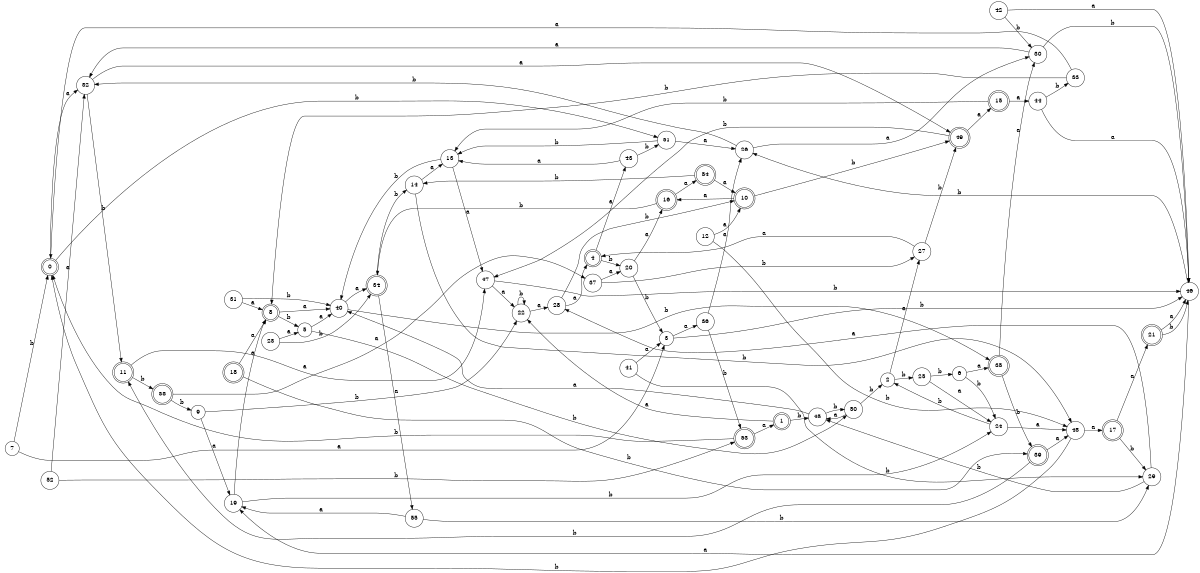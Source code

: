 digraph n45_10 {
__start0 [label="" shape="none"];

rankdir=LR;
size="8,5";

s0 [style="rounded,filled", color="black", fillcolor="white" shape="doublecircle", label="0"];
s1 [style="rounded,filled", color="black", fillcolor="white" shape="doublecircle", label="1"];
s2 [style="filled", color="black", fillcolor="white" shape="circle", label="2"];
s3 [style="filled", color="black", fillcolor="white" shape="circle", label="3"];
s4 [style="rounded,filled", color="black", fillcolor="white" shape="doublecircle", label="4"];
s5 [style="filled", color="black", fillcolor="white" shape="circle", label="5"];
s6 [style="filled", color="black", fillcolor="white" shape="circle", label="6"];
s7 [style="filled", color="black", fillcolor="white" shape="circle", label="7"];
s8 [style="rounded,filled", color="black", fillcolor="white" shape="doublecircle", label="8"];
s9 [style="filled", color="black", fillcolor="white" shape="circle", label="9"];
s10 [style="rounded,filled", color="black", fillcolor="white" shape="doublecircle", label="10"];
s11 [style="rounded,filled", color="black", fillcolor="white" shape="doublecircle", label="11"];
s12 [style="filled", color="black", fillcolor="white" shape="circle", label="12"];
s13 [style="filled", color="black", fillcolor="white" shape="circle", label="13"];
s14 [style="filled", color="black", fillcolor="white" shape="circle", label="14"];
s15 [style="rounded,filled", color="black", fillcolor="white" shape="doublecircle", label="15"];
s16 [style="rounded,filled", color="black", fillcolor="white" shape="doublecircle", label="16"];
s17 [style="rounded,filled", color="black", fillcolor="white" shape="doublecircle", label="17"];
s18 [style="rounded,filled", color="black", fillcolor="white" shape="doublecircle", label="18"];
s19 [style="filled", color="black", fillcolor="white" shape="circle", label="19"];
s20 [style="filled", color="black", fillcolor="white" shape="circle", label="20"];
s21 [style="rounded,filled", color="black", fillcolor="white" shape="doublecircle", label="21"];
s22 [style="filled", color="black", fillcolor="white" shape="circle", label="22"];
s23 [style="filled", color="black", fillcolor="white" shape="circle", label="23"];
s24 [style="filled", color="black", fillcolor="white" shape="circle", label="24"];
s25 [style="filled", color="black", fillcolor="white" shape="circle", label="25"];
s26 [style="filled", color="black", fillcolor="white" shape="circle", label="26"];
s27 [style="filled", color="black", fillcolor="white" shape="circle", label="27"];
s28 [style="filled", color="black", fillcolor="white" shape="circle", label="28"];
s29 [style="filled", color="black", fillcolor="white" shape="circle", label="29"];
s30 [style="filled", color="black", fillcolor="white" shape="circle", label="30"];
s31 [style="filled", color="black", fillcolor="white" shape="circle", label="31"];
s32 [style="filled", color="black", fillcolor="white" shape="circle", label="32"];
s33 [style="filled", color="black", fillcolor="white" shape="circle", label="33"];
s34 [style="rounded,filled", color="black", fillcolor="white" shape="doublecircle", label="34"];
s35 [style="rounded,filled", color="black", fillcolor="white" shape="doublecircle", label="35"];
s36 [style="filled", color="black", fillcolor="white" shape="circle", label="36"];
s37 [style="filled", color="black", fillcolor="white" shape="circle", label="37"];
s38 [style="rounded,filled", color="black", fillcolor="white" shape="doublecircle", label="38"];
s39 [style="rounded,filled", color="black", fillcolor="white" shape="doublecircle", label="39"];
s40 [style="filled", color="black", fillcolor="white" shape="circle", label="40"];
s41 [style="filled", color="black", fillcolor="white" shape="circle", label="41"];
s42 [style="filled", color="black", fillcolor="white" shape="circle", label="42"];
s43 [style="filled", color="black", fillcolor="white" shape="circle", label="43"];
s44 [style="filled", color="black", fillcolor="white" shape="circle", label="44"];
s45 [style="filled", color="black", fillcolor="white" shape="circle", label="45"];
s46 [style="filled", color="black", fillcolor="white" shape="circle", label="46"];
s47 [style="filled", color="black", fillcolor="white" shape="circle", label="47"];
s48 [style="filled", color="black", fillcolor="white" shape="circle", label="48"];
s49 [style="rounded,filled", color="black", fillcolor="white" shape="doublecircle", label="49"];
s50 [style="filled", color="black", fillcolor="white" shape="circle", label="50"];
s51 [style="filled", color="black", fillcolor="white" shape="circle", label="51"];
s52 [style="filled", color="black", fillcolor="white" shape="circle", label="52"];
s53 [style="rounded,filled", color="black", fillcolor="white" shape="doublecircle", label="53"];
s54 [style="rounded,filled", color="black", fillcolor="white" shape="doublecircle", label="54"];
s55 [style="filled", color="black", fillcolor="white" shape="circle", label="55"];
s0 -> s32 [label="a"];
s0 -> s51 [label="b"];
s1 -> s22 [label="a"];
s1 -> s45 [label="b"];
s2 -> s27 [label="a"];
s2 -> s25 [label="b"];
s3 -> s36 [label="a"];
s3 -> s46 [label="b"];
s4 -> s43 [label="a"];
s4 -> s20 [label="b"];
s5 -> s40 [label="a"];
s5 -> s50 [label="b"];
s6 -> s35 [label="a"];
s6 -> s24 [label="b"];
s7 -> s3 [label="a"];
s7 -> s0 [label="b"];
s8 -> s40 [label="a"];
s8 -> s5 [label="b"];
s9 -> s19 [label="a"];
s9 -> s22 [label="b"];
s10 -> s16 [label="a"];
s10 -> s49 [label="b"];
s11 -> s47 [label="a"];
s11 -> s38 [label="b"];
s12 -> s10 [label="a"];
s12 -> s48 [label="b"];
s13 -> s47 [label="a"];
s13 -> s40 [label="b"];
s14 -> s13 [label="a"];
s14 -> s48 [label="b"];
s15 -> s44 [label="a"];
s15 -> s13 [label="b"];
s16 -> s54 [label="a"];
s16 -> s34 [label="b"];
s17 -> s21 [label="a"];
s17 -> s29 [label="b"];
s18 -> s8 [label="a"];
s18 -> s39 [label="b"];
s19 -> s8 [label="a"];
s19 -> s24 [label="b"];
s20 -> s16 [label="a"];
s20 -> s3 [label="b"];
s21 -> s46 [label="a"];
s21 -> s46 [label="b"];
s22 -> s28 [label="a"];
s22 -> s22 [label="b"];
s23 -> s5 [label="a"];
s23 -> s34 [label="b"];
s24 -> s48 [label="a"];
s24 -> s2 [label="b"];
s25 -> s24 [label="a"];
s25 -> s6 [label="b"];
s26 -> s30 [label="a"];
s26 -> s32 [label="b"];
s27 -> s4 [label="a"];
s27 -> s49 [label="b"];
s28 -> s4 [label="a"];
s28 -> s10 [label="b"];
s29 -> s28 [label="a"];
s29 -> s45 [label="b"];
s30 -> s32 [label="a"];
s30 -> s46 [label="b"];
s31 -> s8 [label="a"];
s31 -> s40 [label="b"];
s32 -> s49 [label="a"];
s32 -> s11 [label="b"];
s33 -> s0 [label="a"];
s33 -> s8 [label="b"];
s34 -> s55 [label="a"];
s34 -> s14 [label="b"];
s35 -> s30 [label="a"];
s35 -> s39 [label="b"];
s36 -> s26 [label="a"];
s36 -> s53 [label="b"];
s37 -> s20 [label="a"];
s37 -> s27 [label="b"];
s38 -> s37 [label="a"];
s38 -> s9 [label="b"];
s39 -> s48 [label="a"];
s39 -> s11 [label="b"];
s40 -> s34 [label="a"];
s40 -> s35 [label="b"];
s41 -> s3 [label="a"];
s41 -> s29 [label="b"];
s42 -> s46 [label="a"];
s42 -> s30 [label="b"];
s43 -> s13 [label="a"];
s43 -> s51 [label="b"];
s44 -> s46 [label="a"];
s44 -> s33 [label="b"];
s45 -> s40 [label="a"];
s45 -> s50 [label="b"];
s46 -> s19 [label="a"];
s46 -> s26 [label="b"];
s47 -> s22 [label="a"];
s47 -> s46 [label="b"];
s48 -> s17 [label="a"];
s48 -> s0 [label="b"];
s49 -> s15 [label="a"];
s49 -> s47 [label="b"];
s50 -> s45 [label="a"];
s50 -> s2 [label="b"];
s51 -> s26 [label="a"];
s51 -> s13 [label="b"];
s52 -> s32 [label="a"];
s52 -> s53 [label="b"];
s53 -> s1 [label="a"];
s53 -> s0 [label="b"];
s54 -> s10 [label="a"];
s54 -> s14 [label="b"];
s55 -> s19 [label="a"];
s55 -> s29 [label="b"];

}